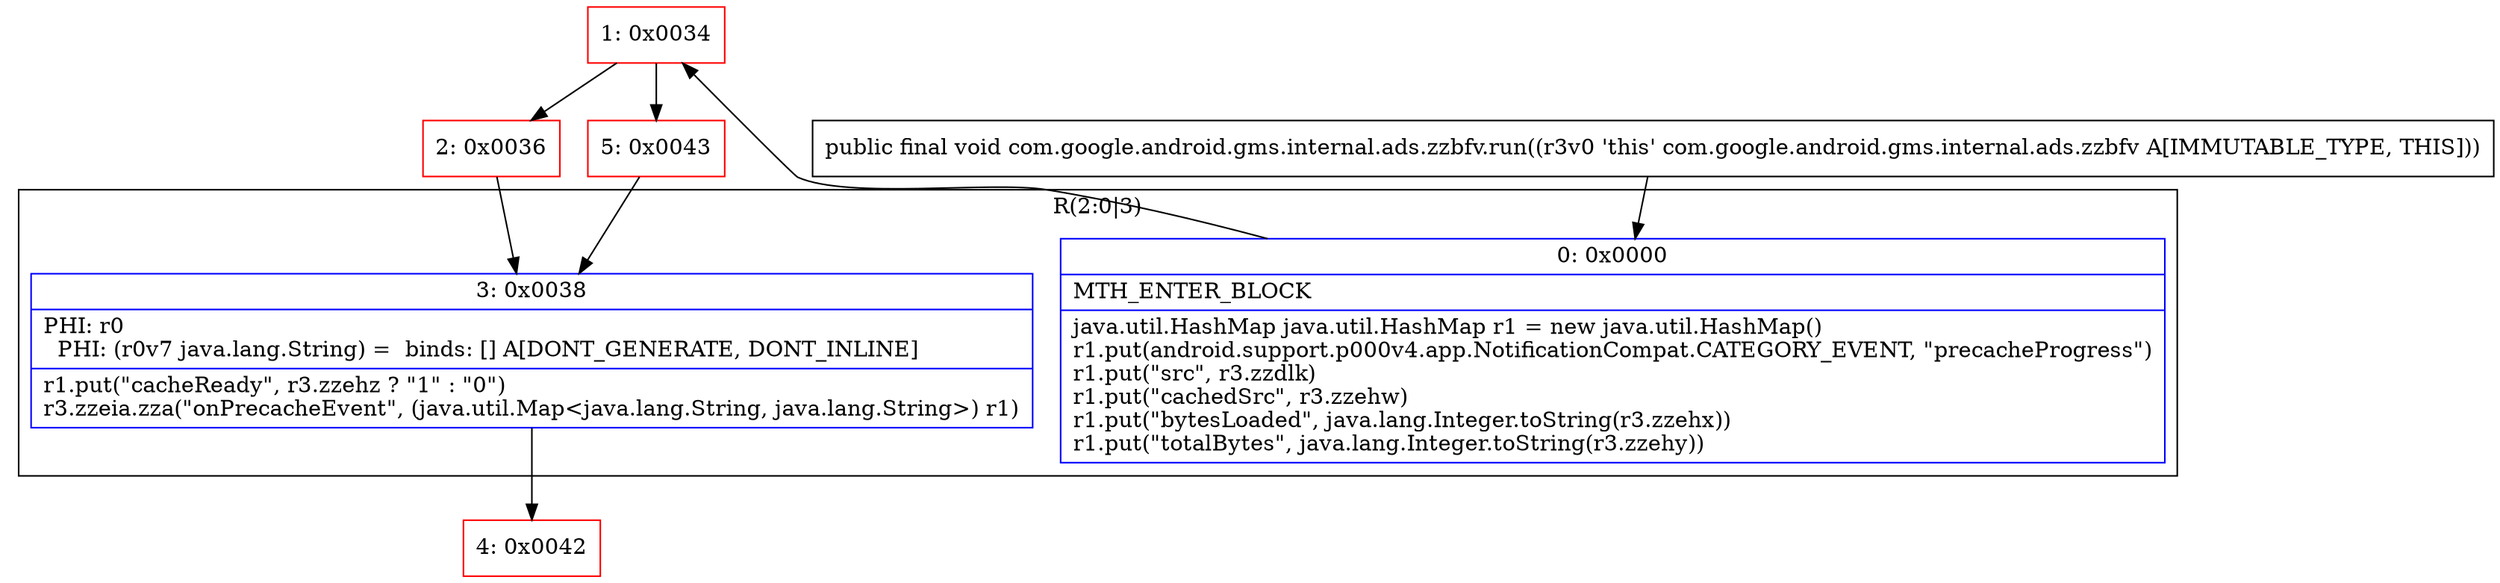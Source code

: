 digraph "CFG forcom.google.android.gms.internal.ads.zzbfv.run()V" {
subgraph cluster_Region_1850978839 {
label = "R(2:0|3)";
node [shape=record,color=blue];
Node_0 [shape=record,label="{0\:\ 0x0000|MTH_ENTER_BLOCK\l|java.util.HashMap java.util.HashMap r1 = new java.util.HashMap()\lr1.put(android.support.p000v4.app.NotificationCompat.CATEGORY_EVENT, \"precacheProgress\")\lr1.put(\"src\", r3.zzdlk)\lr1.put(\"cachedSrc\", r3.zzehw)\lr1.put(\"bytesLoaded\", java.lang.Integer.toString(r3.zzehx))\lr1.put(\"totalBytes\", java.lang.Integer.toString(r3.zzehy))\l}"];
Node_3 [shape=record,label="{3\:\ 0x0038|PHI: r0 \l  PHI: (r0v7 java.lang.String) =  binds: [] A[DONT_GENERATE, DONT_INLINE]\l|r1.put(\"cacheReady\", r3.zzehz ? \"1\" : \"0\")\lr3.zzeia.zza(\"onPrecacheEvent\", (java.util.Map\<java.lang.String, java.lang.String\>) r1)\l}"];
}
Node_1 [shape=record,color=red,label="{1\:\ 0x0034}"];
Node_2 [shape=record,color=red,label="{2\:\ 0x0036}"];
Node_4 [shape=record,color=red,label="{4\:\ 0x0042}"];
Node_5 [shape=record,color=red,label="{5\:\ 0x0043}"];
MethodNode[shape=record,label="{public final void com.google.android.gms.internal.ads.zzbfv.run((r3v0 'this' com.google.android.gms.internal.ads.zzbfv A[IMMUTABLE_TYPE, THIS])) }"];
MethodNode -> Node_0;
Node_0 -> Node_1;
Node_3 -> Node_4;
Node_1 -> Node_2;
Node_1 -> Node_5;
Node_2 -> Node_3;
Node_5 -> Node_3;
}

